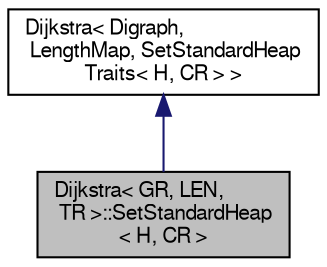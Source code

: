 digraph "Dijkstra&lt; GR, LEN, TR &gt;::SetStandardHeap&lt; H, CR &gt;"
{
 // LATEX_PDF_SIZE
  edge [fontname="FreeSans",fontsize="10",labelfontname="FreeSans",labelfontsize="10"];
  node [fontname="FreeSans",fontsize="10",shape=record];
  Node0 [label="Dijkstra\< GR, LEN,\l TR \>::SetStandardHeap\l\< H, CR \>",height=0.2,width=0.4,color="black", fillcolor="grey75", style="filled", fontcolor="black",tooltip="Named parameter for setting heap and cross reference types with automatic allocation"];
  Node1 -> Node0 [dir="back",color="midnightblue",fontsize="10",style="solid",fontname="FreeSans"];
  Node1 [label="Dijkstra\< Digraph,\l LengthMap, SetStandardHeap\lTraits\< H, CR \> \>",height=0.2,width=0.4,color="black", fillcolor="white", style="filled",URL="$a02045.html",tooltip=" "];
}
